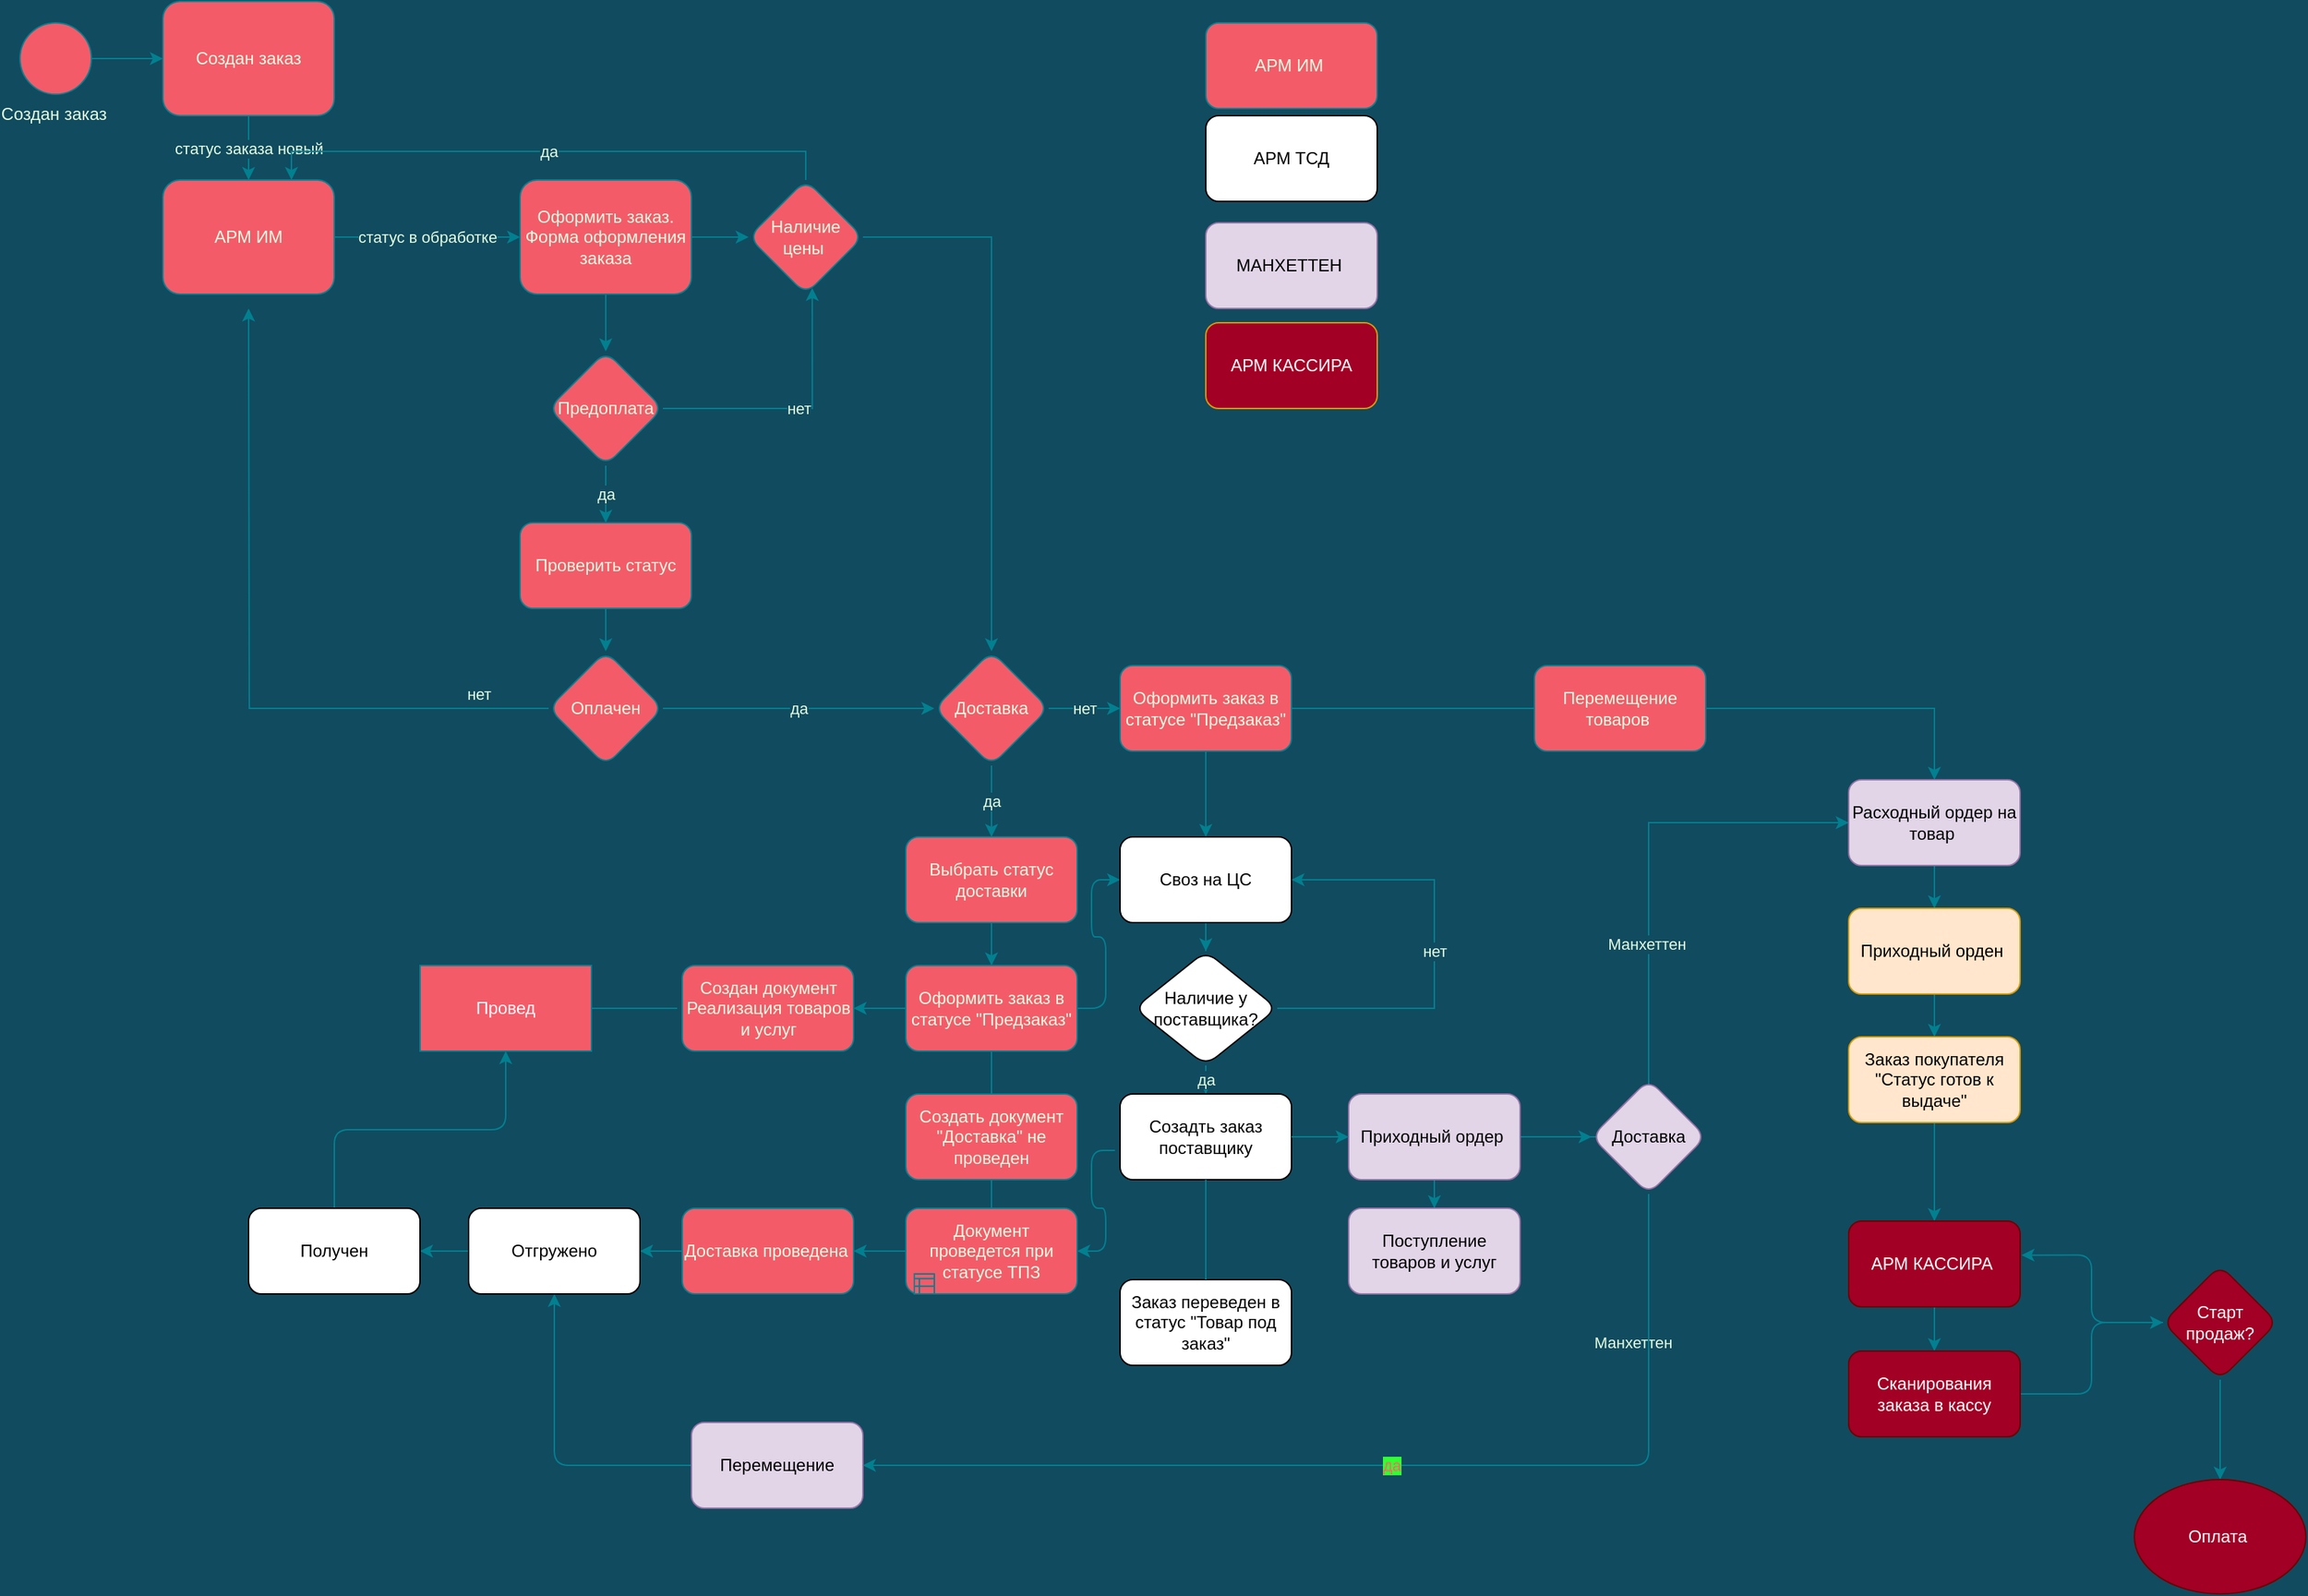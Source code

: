 <mxfile version="13.6.0" type="github" pages="2">
  <diagram id="prRB7DGZJbYfnPAG627y" name="Страница 1">
    <mxGraphModel dx="1479" dy="812" grid="1" gridSize="10" guides="1" tooltips="1" connect="1" arrows="1" fold="1" page="1" pageScale="1" pageWidth="827" pageHeight="1169" background="#114B5F" math="0" shadow="0">
      <root>
        <mxCell id="0" />
        <mxCell id="1" parent="0" />
        <mxCell id="oIdCOfoIVstaF65jGT1j-2" style="edgeStyle=orthogonalEdgeStyle;rounded=0;orthogonalLoop=1;jettySize=auto;html=1;labelBorderColor=none;strokeColor=#028090;fontColor=#E4FDE1;labelBackgroundColor=#114B5F;" parent="1" source="oIdCOfoIVstaF65jGT1j-1" target="oIdCOfoIVstaF65jGT1j-3" edge="1">
          <mxGeometry relative="1" as="geometry">
            <mxPoint x="120" y="55" as="targetPoint" />
          </mxGeometry>
        </mxCell>
        <mxCell id="oIdCOfoIVstaF65jGT1j-1" value="Создан заказ&amp;nbsp;" style="shape=mxgraph.bpmn.shape;html=1;verticalLabelPosition=bottom;verticalAlign=top;align=center;perimeter=ellipsePerimeter;outlineConnect=0;outline=standard;symbol=general;labelBorderColor=none;fillColor=#F45B69;strokeColor=#028090;fontColor=#E4FDE1;" parent="1" vertex="1">
          <mxGeometry x="40" y="30" width="50" height="50" as="geometry" />
        </mxCell>
        <mxCell id="oIdCOfoIVstaF65jGT1j-4" value="статус заказа новый" style="edgeStyle=orthogonalEdgeStyle;rounded=0;orthogonalLoop=1;jettySize=auto;html=1;labelBorderColor=none;strokeColor=#028090;fontColor=#E4FDE1;labelBackgroundColor=#114B5F;" parent="1" source="oIdCOfoIVstaF65jGT1j-3" target="oIdCOfoIVstaF65jGT1j-5" edge="1">
          <mxGeometry relative="1" as="geometry">
            <mxPoint x="200" y="140" as="targetPoint" />
          </mxGeometry>
        </mxCell>
        <mxCell id="oIdCOfoIVstaF65jGT1j-3" value="Создан заказ" style="shape=ext;rounded=1;html=1;whiteSpace=wrap;fillColor=#F45B69;strokeColor=#028090;fontColor=#E4FDE1;" parent="1" vertex="1">
          <mxGeometry x="140" y="15" width="120" height="80" as="geometry" />
        </mxCell>
        <mxCell id="oIdCOfoIVstaF65jGT1j-8" value="статус в обработке" style="edgeStyle=orthogonalEdgeStyle;rounded=0;orthogonalLoop=1;jettySize=auto;html=1;labelBorderColor=none;strokeColor=#028090;fontColor=#E4FDE1;labelBackgroundColor=#114B5F;entryX=0;entryY=0.5;entryDx=0;entryDy=0;" parent="1" source="oIdCOfoIVstaF65jGT1j-5" target="oIdCOfoIVstaF65jGT1j-9" edge="1">
          <mxGeometry relative="1" as="geometry">
            <mxPoint x="300" y="180" as="targetPoint" />
          </mxGeometry>
        </mxCell>
        <mxCell id="oIdCOfoIVstaF65jGT1j-5" value="АРМ ИМ" style="shape=ext;rounded=1;html=1;whiteSpace=wrap;labelBorderColor=none;fillColor=#F45B69;strokeColor=#028090;fontColor=#E4FDE1;" parent="1" vertex="1">
          <mxGeometry x="140" y="140" width="120" height="80" as="geometry" />
        </mxCell>
        <mxCell id="oIdCOfoIVstaF65jGT1j-13" value="" style="edgeStyle=orthogonalEdgeStyle;rounded=0;orthogonalLoop=1;jettySize=auto;html=1;labelBorderColor=none;strokeColor=#028090;fontColor=#E4FDE1;labelBackgroundColor=#114B5F;" parent="1" source="oIdCOfoIVstaF65jGT1j-9" target="oIdCOfoIVstaF65jGT1j-12" edge="1">
          <mxGeometry relative="1" as="geometry" />
        </mxCell>
        <mxCell id="oIdCOfoIVstaF65jGT1j-15" value="" style="edgeStyle=orthogonalEdgeStyle;rounded=0;orthogonalLoop=1;jettySize=auto;html=1;labelBorderColor=none;strokeColor=#028090;fontColor=#E4FDE1;labelBackgroundColor=#114B5F;" parent="1" source="oIdCOfoIVstaF65jGT1j-9" target="oIdCOfoIVstaF65jGT1j-14" edge="1">
          <mxGeometry relative="1" as="geometry" />
        </mxCell>
        <mxCell id="oIdCOfoIVstaF65jGT1j-9" value="Оформить заказ. Форма оформления заказа" style="shape=ext;rounded=1;html=1;whiteSpace=wrap;labelBorderColor=none;fillColor=#F45B69;strokeColor=#028090;fontColor=#E4FDE1;" parent="1" vertex="1">
          <mxGeometry x="390" y="140" width="120" height="80" as="geometry" />
        </mxCell>
        <mxCell id="oIdCOfoIVstaF65jGT1j-27" value="" style="edgeStyle=orthogonalEdgeStyle;rounded=0;orthogonalLoop=1;jettySize=auto;html=1;labelBorderColor=none;strokeColor=#028090;fontColor=#E4FDE1;labelBackgroundColor=#114B5F;" parent="1" source="oIdCOfoIVstaF65jGT1j-12" target="oIdCOfoIVstaF65jGT1j-26" edge="1">
          <mxGeometry relative="1" as="geometry" />
        </mxCell>
        <mxCell id="oIdCOfoIVstaF65jGT1j-90" value="да" style="edgeStyle=orthogonalEdgeStyle;rounded=0;orthogonalLoop=1;jettySize=auto;html=1;entryX=0.75;entryY=0;entryDx=0;entryDy=0;exitX=0.5;exitY=0;exitDx=0;exitDy=0;labelBorderColor=none;strokeColor=#028090;fontColor=#E4FDE1;labelBackgroundColor=#114B5F;" parent="1" source="oIdCOfoIVstaF65jGT1j-12" target="oIdCOfoIVstaF65jGT1j-5" edge="1">
          <mxGeometry relative="1" as="geometry">
            <mxPoint x="500" y="90" as="targetPoint" />
          </mxGeometry>
        </mxCell>
        <mxCell id="oIdCOfoIVstaF65jGT1j-12" value="Наличие цены&amp;nbsp;" style="rhombus;whiteSpace=wrap;html=1;rounded=1;labelBorderColor=none;fillColor=#F45B69;strokeColor=#028090;fontColor=#E4FDE1;" parent="1" vertex="1">
          <mxGeometry x="550" y="140" width="80" height="80" as="geometry" />
        </mxCell>
        <mxCell id="oIdCOfoIVstaF65jGT1j-17" value="да" style="edgeStyle=orthogonalEdgeStyle;rounded=0;orthogonalLoop=1;jettySize=auto;html=1;labelBorderColor=none;strokeColor=#028090;fontColor=#E4FDE1;labelBackgroundColor=#114B5F;" parent="1" source="oIdCOfoIVstaF65jGT1j-14" target="oIdCOfoIVstaF65jGT1j-16" edge="1">
          <mxGeometry relative="1" as="geometry" />
        </mxCell>
        <mxCell id="oIdCOfoIVstaF65jGT1j-22" value="нет" style="edgeStyle=orthogonalEdgeStyle;rounded=0;orthogonalLoop=1;jettySize=auto;html=1;exitX=1;exitY=0.5;exitDx=0;exitDy=0;entryX=0.557;entryY=0.946;entryDx=0;entryDy=0;entryPerimeter=0;labelBorderColor=none;strokeColor=#028090;fontColor=#E4FDE1;labelBackgroundColor=#114B5F;" parent="1" source="oIdCOfoIVstaF65jGT1j-14" target="oIdCOfoIVstaF65jGT1j-12" edge="1">
          <mxGeometry relative="1" as="geometry" />
        </mxCell>
        <mxCell id="oIdCOfoIVstaF65jGT1j-14" value="Предоплата" style="rhombus;whiteSpace=wrap;html=1;rounded=1;labelBorderColor=none;fillColor=#F45B69;strokeColor=#028090;fontColor=#E4FDE1;" parent="1" vertex="1">
          <mxGeometry x="410" y="260" width="80" height="80" as="geometry" />
        </mxCell>
        <mxCell id="oIdCOfoIVstaF65jGT1j-19" value="" style="edgeStyle=orthogonalEdgeStyle;rounded=0;orthogonalLoop=1;jettySize=auto;html=1;labelBorderColor=none;strokeColor=#028090;fontColor=#E4FDE1;labelBackgroundColor=#114B5F;" parent="1" source="oIdCOfoIVstaF65jGT1j-16" target="oIdCOfoIVstaF65jGT1j-18" edge="1">
          <mxGeometry relative="1" as="geometry" />
        </mxCell>
        <mxCell id="oIdCOfoIVstaF65jGT1j-16" value="Проверить статус" style="whiteSpace=wrap;html=1;rounded=1;labelBorderColor=none;fillColor=#F45B69;strokeColor=#028090;fontColor=#E4FDE1;" parent="1" vertex="1">
          <mxGeometry x="390" y="380" width="120" height="60" as="geometry" />
        </mxCell>
        <mxCell id="oIdCOfoIVstaF65jGT1j-20" style="edgeStyle=orthogonalEdgeStyle;rounded=0;orthogonalLoop=1;jettySize=auto;html=1;labelBorderColor=none;strokeColor=#028090;fontColor=#E4FDE1;labelBackgroundColor=#114B5F;" parent="1" source="oIdCOfoIVstaF65jGT1j-18" edge="1">
          <mxGeometry relative="1" as="geometry">
            <mxPoint x="200" y="230" as="targetPoint" />
          </mxGeometry>
        </mxCell>
        <mxCell id="oIdCOfoIVstaF65jGT1j-21" value="нет" style="edgeLabel;html=1;align=center;verticalAlign=middle;resizable=0;points=[];labelBorderColor=none;fontColor=#E4FDE1;labelBackgroundColor=#114B5F;" parent="oIdCOfoIVstaF65jGT1j-20" vertex="1" connectable="0">
          <mxGeometry x="-0.43" y="-46" relative="1" as="geometry">
            <mxPoint x="89.94" y="35.94" as="offset" />
          </mxGeometry>
        </mxCell>
        <mxCell id="oIdCOfoIVstaF65jGT1j-62" value="да" style="edgeStyle=orthogonalEdgeStyle;rounded=0;orthogonalLoop=1;jettySize=auto;html=1;entryX=0;entryY=0.5;entryDx=0;entryDy=0;labelBorderColor=none;strokeColor=#028090;fontColor=#E4FDE1;labelBackgroundColor=#114B5F;" parent="1" source="oIdCOfoIVstaF65jGT1j-18" target="oIdCOfoIVstaF65jGT1j-26" edge="1">
          <mxGeometry relative="1" as="geometry">
            <mxPoint x="590" y="350" as="targetPoint" />
          </mxGeometry>
        </mxCell>
        <mxCell id="oIdCOfoIVstaF65jGT1j-18" value="Оплачен" style="rhombus;whiteSpace=wrap;html=1;rounded=1;labelBorderColor=none;fillColor=#F45B69;strokeColor=#028090;fontColor=#E4FDE1;" parent="1" vertex="1">
          <mxGeometry x="410" y="470" width="80" height="80" as="geometry" />
        </mxCell>
        <mxCell id="oIdCOfoIVstaF65jGT1j-29" value="да" style="edgeStyle=orthogonalEdgeStyle;rounded=0;orthogonalLoop=1;jettySize=auto;html=1;labelBorderColor=none;strokeColor=#028090;fontColor=#E4FDE1;labelBackgroundColor=#114B5F;" parent="1" source="oIdCOfoIVstaF65jGT1j-26" target="oIdCOfoIVstaF65jGT1j-28" edge="1">
          <mxGeometry relative="1" as="geometry" />
        </mxCell>
        <mxCell id="oIdCOfoIVstaF65jGT1j-42" value="нет" style="edgeStyle=orthogonalEdgeStyle;rounded=0;orthogonalLoop=1;jettySize=auto;html=1;strokeColor=#028090;fontColor=#E4FDE1;labelBackgroundColor=#114B5F;" parent="1" source="oIdCOfoIVstaF65jGT1j-26" target="oIdCOfoIVstaF65jGT1j-41" edge="1">
          <mxGeometry relative="1" as="geometry" />
        </mxCell>
        <mxCell id="oIdCOfoIVstaF65jGT1j-26" value="Доставка" style="rhombus;whiteSpace=wrap;html=1;rounded=1;labelBorderColor=none;fillColor=#F45B69;strokeColor=#028090;fontColor=#E4FDE1;" parent="1" vertex="1">
          <mxGeometry x="680" y="470" width="80" height="80" as="geometry" />
        </mxCell>
        <mxCell id="oIdCOfoIVstaF65jGT1j-32" value="" style="edgeStyle=orthogonalEdgeStyle;rounded=0;orthogonalLoop=1;jettySize=auto;html=1;labelBorderColor=none;strokeColor=#028090;fontColor=#E4FDE1;labelBackgroundColor=#114B5F;" parent="1" source="oIdCOfoIVstaF65jGT1j-28" target="oIdCOfoIVstaF65jGT1j-31" edge="1">
          <mxGeometry relative="1" as="geometry" />
        </mxCell>
        <mxCell id="oIdCOfoIVstaF65jGT1j-28" value="Выбрать статус доставки" style="whiteSpace=wrap;html=1;rounded=1;labelBorderColor=none;fillColor=#F45B69;strokeColor=#028090;fontColor=#E4FDE1;" parent="1" vertex="1">
          <mxGeometry x="660" y="600" width="120" height="60" as="geometry" />
        </mxCell>
        <mxCell id="oIdCOfoIVstaF65jGT1j-102" value="" style="edgeStyle=orthogonalEdgeStyle;rounded=0;orthogonalLoop=1;jettySize=auto;html=1;labelBorderColor=none;strokeColor=#028090;fontColor=#E4FDE1;labelBackgroundColor=#114B5F;" parent="1" source="oIdCOfoIVstaF65jGT1j-31" target="oIdCOfoIVstaF65jGT1j-101" edge="1">
          <mxGeometry relative="1" as="geometry" />
        </mxCell>
        <mxCell id="oIdCOfoIVstaF65jGT1j-138" style="edgeStyle=orthogonalEdgeStyle;curved=0;rounded=1;sketch=0;orthogonalLoop=1;jettySize=auto;html=1;entryX=0;entryY=0.5;entryDx=0;entryDy=0;strokeColor=#028090;fillColor=#F45B69;fontColor=#E4FDE1;" parent="1" source="oIdCOfoIVstaF65jGT1j-31" target="oIdCOfoIVstaF65jGT1j-47" edge="1">
          <mxGeometry relative="1" as="geometry" />
        </mxCell>
        <mxCell id="oIdCOfoIVstaF65jGT1j-31" value="Оформить заказ в статусе &quot;Предзаказ&quot;" style="whiteSpace=wrap;html=1;rounded=1;labelBorderColor=none;fillColor=#F45B69;strokeColor=#028090;fontColor=#E4FDE1;" parent="1" vertex="1">
          <mxGeometry x="660" y="690" width="120" height="60" as="geometry" />
        </mxCell>
        <mxCell id="oIdCOfoIVstaF65jGT1j-33" value="Создать документ &quot;Доставка&quot; не проведен" style="whiteSpace=wrap;html=1;rounded=1;labelBorderColor=none;fillColor=#F45B69;strokeColor=#028090;fontColor=#E4FDE1;" parent="1" vertex="1">
          <mxGeometry x="660" y="780" width="120" height="60" as="geometry" />
        </mxCell>
        <mxCell id="oIdCOfoIVstaF65jGT1j-153" value="" style="edgeStyle=orthogonalEdgeStyle;curved=0;rounded=1;sketch=0;orthogonalLoop=1;jettySize=auto;html=1;labelBackgroundColor=#33FF33;strokeColor=#028090;fillColor=#F45B69;fontColor=#FF6666;" parent="1" source="oIdCOfoIVstaF65jGT1j-38" target="oIdCOfoIVstaF65jGT1j-152" edge="1">
          <mxGeometry relative="1" as="geometry" />
        </mxCell>
        <mxCell id="oIdCOfoIVstaF65jGT1j-38" value="Документ проведется при статусе ТПЗ" style="whiteSpace=wrap;html=1;rounded=1;labelBorderColor=none;fillColor=#F45B69;strokeColor=#028090;fontColor=#E4FDE1;" parent="1" vertex="1">
          <mxGeometry x="660" y="860" width="120" height="60" as="geometry" />
        </mxCell>
        <mxCell id="oIdCOfoIVstaF65jGT1j-40" value="" style="shape=mxgraph.bpmn.business_rule_task;html=1;outlineConnect=0;strokeColor=#028090;strokeWidth=1;fillColor=#F45B69;labelBorderColor=none;fontColor=#E4FDE1;" parent="1" vertex="1">
          <mxGeometry x="666" y="906" width="14" height="14" as="geometry" />
        </mxCell>
        <mxCell id="oIdCOfoIVstaF65jGT1j-48" value="" style="edgeStyle=orthogonalEdgeStyle;rounded=0;orthogonalLoop=1;jettySize=auto;html=1;strokeColor=#028090;fontColor=#E4FDE1;labelBackgroundColor=#114B5F;" parent="1" source="oIdCOfoIVstaF65jGT1j-41" target="oIdCOfoIVstaF65jGT1j-47" edge="1">
          <mxGeometry relative="1" as="geometry" />
        </mxCell>
        <mxCell id="oIdCOfoIVstaF65jGT1j-41" value="Оформить заказ в статусе &quot;Предзаказ&quot;" style="whiteSpace=wrap;html=1;rounded=1;fillColor=#F45B69;strokeColor=#028090;fontColor=#E4FDE1;" parent="1" vertex="1">
          <mxGeometry x="810" y="480" width="120" height="60" as="geometry" />
        </mxCell>
        <mxCell id="oIdCOfoIVstaF65jGT1j-105" value="" style="edgeStyle=orthogonalEdgeStyle;rounded=0;orthogonalLoop=1;jettySize=auto;html=1;strokeColor=#028090;fontColor=#E4FDE1;labelBackgroundColor=#114B5F;" parent="1" source="oIdCOfoIVstaF65jGT1j-44" target="oIdCOfoIVstaF65jGT1j-104" edge="1">
          <mxGeometry relative="1" as="geometry" />
        </mxCell>
        <mxCell id="oIdCOfoIVstaF65jGT1j-44" value="Перемещение товаров&amp;nbsp;" style="whiteSpace=wrap;html=1;rounded=1;fillColor=#F45B69;strokeColor=#028090;fontColor=#E4FDE1;" parent="1" vertex="1">
          <mxGeometry x="1100" y="480" width="120" height="60" as="geometry" />
        </mxCell>
        <mxCell id="oIdCOfoIVstaF65jGT1j-50" value="" style="edgeStyle=orthogonalEdgeStyle;rounded=0;orthogonalLoop=1;jettySize=auto;html=1;strokeColor=#028090;fontColor=#E4FDE1;labelBackgroundColor=#114B5F;" parent="1" source="oIdCOfoIVstaF65jGT1j-47" target="oIdCOfoIVstaF65jGT1j-49" edge="1">
          <mxGeometry relative="1" as="geometry" />
        </mxCell>
        <mxCell id="oIdCOfoIVstaF65jGT1j-47" value="Своз на ЦС" style="whiteSpace=wrap;html=1;rounded=1;" parent="1" vertex="1">
          <mxGeometry x="810" y="600" width="120" height="60" as="geometry" />
        </mxCell>
        <mxCell id="oIdCOfoIVstaF65jGT1j-51" value="нет" style="edgeStyle=orthogonalEdgeStyle;rounded=0;orthogonalLoop=1;jettySize=auto;html=1;entryX=1;entryY=0.5;entryDx=0;entryDy=0;exitX=1;exitY=0.5;exitDx=0;exitDy=0;strokeColor=#028090;fontColor=#E4FDE1;labelBackgroundColor=#114B5F;" parent="1" source="oIdCOfoIVstaF65jGT1j-49" target="oIdCOfoIVstaF65jGT1j-47" edge="1">
          <mxGeometry relative="1" as="geometry">
            <mxPoint x="1060" y="630" as="targetPoint" />
            <Array as="points">
              <mxPoint x="1030" y="720" />
              <mxPoint x="1030" y="630" />
            </Array>
          </mxGeometry>
        </mxCell>
        <mxCell id="oIdCOfoIVstaF65jGT1j-54" value="да" style="edgeStyle=orthogonalEdgeStyle;rounded=0;orthogonalLoop=1;jettySize=auto;html=1;strokeColor=#028090;fontColor=#E4FDE1;labelBackgroundColor=#114B5F;" parent="1" source="oIdCOfoIVstaF65jGT1j-49" target="oIdCOfoIVstaF65jGT1j-53" edge="1">
          <mxGeometry relative="1" as="geometry" />
        </mxCell>
        <mxCell id="oIdCOfoIVstaF65jGT1j-49" value="Наличие у поставщика?" style="rhombus;whiteSpace=wrap;html=1;rounded=1;" parent="1" vertex="1">
          <mxGeometry x="820" y="680" width="100" height="80" as="geometry" />
        </mxCell>
        <mxCell id="oIdCOfoIVstaF65jGT1j-53" value="Созадть заказ поставщику" style="whiteSpace=wrap;html=1;rounded=1;" parent="1" vertex="1">
          <mxGeometry x="810" y="780" width="120" height="60" as="geometry" />
        </mxCell>
        <mxCell id="oIdCOfoIVstaF65jGT1j-148" style="edgeStyle=orthogonalEdgeStyle;curved=0;rounded=1;sketch=0;orthogonalLoop=1;jettySize=auto;html=1;entryX=1;entryY=0.5;entryDx=0;entryDy=0;labelBackgroundColor=#33FF33;strokeColor=#028090;fillColor=#F45B69;fontColor=#FF6666;exitX=-0.03;exitY=0.659;exitDx=0;exitDy=0;exitPerimeter=0;" parent="1" source="oIdCOfoIVstaF65jGT1j-53" target="oIdCOfoIVstaF65jGT1j-38" edge="1">
          <mxGeometry relative="1" as="geometry" />
        </mxCell>
        <mxCell id="oIdCOfoIVstaF65jGT1j-55" value="Заказ переведен в статус &quot;Товар под заказ&quot;" style="whiteSpace=wrap;html=1;rounded=1;" parent="1" vertex="1">
          <mxGeometry x="810" y="910" width="120" height="60" as="geometry" />
        </mxCell>
        <mxCell id="oIdCOfoIVstaF65jGT1j-98" style="edgeStyle=orthogonalEdgeStyle;rounded=0;orthogonalLoop=1;jettySize=auto;html=1;entryX=0.5;entryY=0;entryDx=0;entryDy=0;strokeColor=#028090;fontColor=#E4FDE1;labelBackgroundColor=#114B5F;" parent="1" source="oIdCOfoIVstaF65jGT1j-57" target="oIdCOfoIVstaF65jGT1j-60" edge="1">
          <mxGeometry relative="1" as="geometry" />
        </mxCell>
        <mxCell id="oIdCOfoIVstaF65jGT1j-99" value="Манхеттен&amp;nbsp;" style="edgeStyle=orthogonalEdgeStyle;rounded=0;orthogonalLoop=1;jettySize=auto;html=1;entryX=0;entryY=0.5;entryDx=0;entryDy=0;strokeColor=#028090;fontColor=#E4FDE1;labelBackgroundColor=#114B5F;" parent="1" source="oIdCOfoIVstaF65jGT1j-57" target="oIdCOfoIVstaF65jGT1j-104" edge="1">
          <mxGeometry relative="1" as="geometry">
            <Array as="points">
              <mxPoint x="1180" y="810" />
              <mxPoint x="1180" y="590" />
            </Array>
          </mxGeometry>
        </mxCell>
        <mxCell id="oIdCOfoIVstaF65jGT1j-140" value="" style="edgeStyle=orthogonalEdgeStyle;curved=0;rounded=1;sketch=0;orthogonalLoop=1;jettySize=auto;html=1;strokeColor=#028090;fillColor=#F45B69;fontColor=#E4FDE1;" parent="1" source="oIdCOfoIVstaF65jGT1j-57" target="oIdCOfoIVstaF65jGT1j-139" edge="1">
          <mxGeometry relative="1" as="geometry" />
        </mxCell>
        <mxCell id="oIdCOfoIVstaF65jGT1j-57" value="Приходный ордер&amp;nbsp;" style="whiteSpace=wrap;html=1;rounded=1;fillColor=#e1d5e7;strokeColor=#9673a6;" parent="1" vertex="1">
          <mxGeometry x="970" y="780" width="120" height="60" as="geometry" />
        </mxCell>
        <mxCell id="oIdCOfoIVstaF65jGT1j-60" value="Поступление товаров и услуг" style="whiteSpace=wrap;html=1;rounded=1;fillColor=#e1d5e7;strokeColor=#9673a6;" parent="1" vertex="1">
          <mxGeometry x="970" y="860" width="120" height="60" as="geometry" />
        </mxCell>
        <mxCell id="oIdCOfoIVstaF65jGT1j-92" value="" style="endArrow=none;html=1;exitX=1;exitY=0.5;exitDx=0;exitDy=0;entryX=0;entryY=0.5;entryDx=0;entryDy=0;strokeColor=#028090;fontColor=#E4FDE1;labelBackgroundColor=#114B5F;" parent="1" source="oIdCOfoIVstaF65jGT1j-41" target="oIdCOfoIVstaF65jGT1j-44" edge="1">
          <mxGeometry width="50" height="50" relative="1" as="geometry">
            <mxPoint x="840" y="690" as="sourcePoint" />
            <mxPoint x="890" y="640" as="targetPoint" />
          </mxGeometry>
        </mxCell>
        <mxCell id="oIdCOfoIVstaF65jGT1j-93" value="" style="endArrow=none;html=1;entryX=0.5;entryY=1;entryDx=0;entryDy=0;exitX=0.5;exitY=0;exitDx=0;exitDy=0;labelBorderColor=none;strokeColor=#028090;fontColor=#E4FDE1;labelBackgroundColor=#114B5F;" parent="1" source="oIdCOfoIVstaF65jGT1j-33" target="oIdCOfoIVstaF65jGT1j-31" edge="1">
          <mxGeometry width="50" height="50" relative="1" as="geometry">
            <mxPoint x="720" y="770" as="sourcePoint" />
            <mxPoint x="890" y="730" as="targetPoint" />
          </mxGeometry>
        </mxCell>
        <mxCell id="oIdCOfoIVstaF65jGT1j-95" value="" style="endArrow=none;html=1;entryX=0.5;entryY=1;entryDx=0;entryDy=0;exitX=0.5;exitY=0;exitDx=0;exitDy=0;strokeColor=#028090;fontColor=#E4FDE1;labelBackgroundColor=#114B5F;" parent="1" source="oIdCOfoIVstaF65jGT1j-55" target="oIdCOfoIVstaF65jGT1j-53" edge="1">
          <mxGeometry width="50" height="50" relative="1" as="geometry">
            <mxPoint x="840" y="970" as="sourcePoint" />
            <mxPoint x="890" y="920" as="targetPoint" />
          </mxGeometry>
        </mxCell>
        <mxCell id="oIdCOfoIVstaF65jGT1j-97" value="" style="endArrow=classic;html=1;exitX=1;exitY=0.5;exitDx=0;exitDy=0;strokeColor=#028090;fontColor=#E4FDE1;labelBackgroundColor=#114B5F;" parent="1" source="oIdCOfoIVstaF65jGT1j-53" target="oIdCOfoIVstaF65jGT1j-57" edge="1">
          <mxGeometry width="50" height="50" relative="1" as="geometry">
            <mxPoint x="840" y="970" as="sourcePoint" />
            <mxPoint x="890" y="920" as="targetPoint" />
          </mxGeometry>
        </mxCell>
        <mxCell id="oIdCOfoIVstaF65jGT1j-101" value="Создан документ Реализация товаров и услуг" style="whiteSpace=wrap;html=1;rounded=1;labelBorderColor=none;fillColor=#F45B69;strokeColor=#028090;fontColor=#E4FDE1;" parent="1" vertex="1">
          <mxGeometry x="503.5" y="690" width="120" height="60" as="geometry" />
        </mxCell>
        <mxCell id="oIdCOfoIVstaF65jGT1j-108" value="" style="edgeStyle=orthogonalEdgeStyle;rounded=0;orthogonalLoop=1;jettySize=auto;html=1;strokeColor=#028090;fontColor=#E4FDE1;labelBackgroundColor=#114B5F;" parent="1" source="oIdCOfoIVstaF65jGT1j-104" target="oIdCOfoIVstaF65jGT1j-107" edge="1">
          <mxGeometry relative="1" as="geometry" />
        </mxCell>
        <mxCell id="oIdCOfoIVstaF65jGT1j-104" value="Расходный ордер на товар&amp;nbsp;" style="whiteSpace=wrap;html=1;rounded=1;fillColor=#e1d5e7;strokeColor=#9673a6;" parent="1" vertex="1">
          <mxGeometry x="1320" y="560" width="120" height="60" as="geometry" />
        </mxCell>
        <mxCell id="oIdCOfoIVstaF65jGT1j-111" value="" style="edgeStyle=orthogonalEdgeStyle;rounded=0;orthogonalLoop=1;jettySize=auto;html=1;strokeColor=#028090;fontColor=#E4FDE1;labelBackgroundColor=#114B5F;" parent="1" source="oIdCOfoIVstaF65jGT1j-107" target="oIdCOfoIVstaF65jGT1j-110" edge="1">
          <mxGeometry relative="1" as="geometry" />
        </mxCell>
        <mxCell id="oIdCOfoIVstaF65jGT1j-107" value="Приходный орден&amp;nbsp;" style="whiteSpace=wrap;html=1;rounded=1;fillColor=#ffe6cc;strokeColor=#d79b00;" parent="1" vertex="1">
          <mxGeometry x="1320" y="650" width="120" height="60" as="geometry" />
        </mxCell>
        <mxCell id="oIdCOfoIVstaF65jGT1j-116" value="" style="edgeStyle=orthogonalEdgeStyle;curved=0;rounded=1;sketch=0;orthogonalLoop=1;jettySize=auto;html=1;strokeColor=#028090;fillColor=#F45B69;fontColor=#E4FDE1;" parent="1" source="oIdCOfoIVstaF65jGT1j-110" target="oIdCOfoIVstaF65jGT1j-115" edge="1">
          <mxGeometry relative="1" as="geometry" />
        </mxCell>
        <mxCell id="oIdCOfoIVstaF65jGT1j-110" value="Заказ покупателя &quot;Статус готов к выдаче&quot;" style="whiteSpace=wrap;html=1;rounded=1;fillColor=#ffe6cc;strokeColor=#d79b00;" parent="1" vertex="1">
          <mxGeometry x="1320" y="740" width="120" height="60" as="geometry" />
        </mxCell>
        <mxCell id="oIdCOfoIVstaF65jGT1j-118" value="" style="edgeStyle=orthogonalEdgeStyle;curved=0;rounded=1;sketch=0;orthogonalLoop=1;jettySize=auto;html=1;strokeColor=#028090;fillColor=#F45B69;fontColor=#E4FDE1;" parent="1" source="oIdCOfoIVstaF65jGT1j-115" target="oIdCOfoIVstaF65jGT1j-117" edge="1">
          <mxGeometry relative="1" as="geometry" />
        </mxCell>
        <mxCell id="oIdCOfoIVstaF65jGT1j-115" value="АРМ КАССИРА&amp;nbsp;" style="whiteSpace=wrap;html=1;rounded=1;strokeColor=#6F0000;fillColor=#a20025;fontColor=#ffffff;" parent="1" vertex="1">
          <mxGeometry x="1320" y="869" width="120" height="60" as="geometry" />
        </mxCell>
        <mxCell id="oIdCOfoIVstaF65jGT1j-120" value="" style="edgeStyle=orthogonalEdgeStyle;curved=0;rounded=1;sketch=0;orthogonalLoop=1;jettySize=auto;html=1;strokeColor=#028090;fillColor=#F45B69;fontColor=#E4FDE1;" parent="1" source="oIdCOfoIVstaF65jGT1j-117" target="oIdCOfoIVstaF65jGT1j-119" edge="1">
          <mxGeometry relative="1" as="geometry" />
        </mxCell>
        <mxCell id="oIdCOfoIVstaF65jGT1j-117" value="Сканирования заказа в кассу" style="whiteSpace=wrap;html=1;rounded=1;fontColor=#ffffff;strokeColor=#6F0000;fillColor=#a20025;" parent="1" vertex="1">
          <mxGeometry x="1320" y="960" width="120" height="60" as="geometry" />
        </mxCell>
        <mxCell id="oIdCOfoIVstaF65jGT1j-125" style="edgeStyle=orthogonalEdgeStyle;curved=0;rounded=1;sketch=0;orthogonalLoop=1;jettySize=auto;html=1;entryX=1.008;entryY=0.397;entryDx=0;entryDy=0;entryPerimeter=0;strokeColor=#028090;fillColor=#F45B69;fontColor=#E4FDE1;" parent="1" source="oIdCOfoIVstaF65jGT1j-119" target="oIdCOfoIVstaF65jGT1j-115" edge="1">
          <mxGeometry relative="1" as="geometry" />
        </mxCell>
        <mxCell id="oIdCOfoIVstaF65jGT1j-127" value="" style="edgeStyle=orthogonalEdgeStyle;curved=0;rounded=1;sketch=0;orthogonalLoop=1;jettySize=auto;html=1;strokeColor=#028090;fillColor=#F45B69;fontColor=#E4FDE1;" parent="1" source="oIdCOfoIVstaF65jGT1j-119" target="oIdCOfoIVstaF65jGT1j-126" edge="1">
          <mxGeometry relative="1" as="geometry" />
        </mxCell>
        <mxCell id="oIdCOfoIVstaF65jGT1j-119" value="Старт продаж?" style="rhombus;whiteSpace=wrap;html=1;rounded=1;fontColor=#ffffff;strokeColor=#6F0000;fillColor=#a20025;" parent="1" vertex="1">
          <mxGeometry x="1540" y="900" width="80" height="80" as="geometry" />
        </mxCell>
        <mxCell id="oIdCOfoIVstaF65jGT1j-126" value="Оплата&amp;nbsp;" style="ellipse;whiteSpace=wrap;html=1;rounded=1;fontColor=#ffffff;strokeColor=#6F0000;fillColor=#a20025;" parent="1" vertex="1">
          <mxGeometry x="1520" y="1050" width="120" height="80" as="geometry" />
        </mxCell>
        <mxCell id="oIdCOfoIVstaF65jGT1j-129" value="АРМ ИМ&amp;nbsp;" style="shape=ext;rounded=1;html=1;whiteSpace=wrap;fillColor=#F45B69;strokeColor=#028090;fontColor=#E4FDE1;" parent="1" vertex="1">
          <mxGeometry x="870" y="30" width="120" height="60" as="geometry" />
        </mxCell>
        <mxCell id="oIdCOfoIVstaF65jGT1j-130" value="АРМ ТСД" style="whiteSpace=wrap;html=1;rounded=1;" parent="1" vertex="1">
          <mxGeometry x="870" y="95" width="120" height="60" as="geometry" />
        </mxCell>
        <mxCell id="oIdCOfoIVstaF65jGT1j-131" value="МАНХЕТТЕН&amp;nbsp;" style="whiteSpace=wrap;html=1;rounded=1;fillColor=#e1d5e7;strokeColor=#9673a6;" parent="1" vertex="1">
          <mxGeometry x="870" y="170" width="120" height="60" as="geometry" />
        </mxCell>
        <mxCell id="oIdCOfoIVstaF65jGT1j-132" value="&lt;font color=&quot;#ffffff&quot; style=&quot;background-color: rgb(162 , 0 , 37)&quot;&gt;АРМ КАССИРА&lt;/font&gt;" style="whiteSpace=wrap;html=1;rounded=1;strokeColor=#d79b00;fillColor=#A20025;" parent="1" vertex="1">
          <mxGeometry x="870" y="240" width="120" height="60" as="geometry" />
        </mxCell>
        <mxCell id="oIdCOfoIVstaF65jGT1j-166" style="edgeStyle=orthogonalEdgeStyle;curved=0;rounded=1;sketch=0;orthogonalLoop=1;jettySize=auto;html=1;entryX=0.5;entryY=1;entryDx=0;entryDy=0;labelBackgroundColor=#33FF33;strokeColor=#028090;fillColor=#F45B69;fontColor=#FF6666;" parent="1" source="oIdCOfoIVstaF65jGT1j-136" target="oIdCOfoIVstaF65jGT1j-158" edge="1">
          <mxGeometry relative="1" as="geometry" />
        </mxCell>
        <mxCell id="oIdCOfoIVstaF65jGT1j-136" value="Перемещение" style="whiteSpace=wrap;html=1;rounded=1;strokeColor=#9673a6;fillColor=#e1d5e7;" parent="1" vertex="1">
          <mxGeometry x="510" y="1010" width="120" height="60" as="geometry" />
        </mxCell>
        <mxCell id="oIdCOfoIVstaF65jGT1j-139" value="Доставка" style="rhombus;whiteSpace=wrap;html=1;rounded=1;strokeColor=#9673a6;fillColor=#e1d5e7;" parent="1" vertex="1">
          <mxGeometry x="1140" y="770" width="80" height="80" as="geometry" />
        </mxCell>
        <mxCell id="oIdCOfoIVstaF65jGT1j-145" value="&lt;span style=&quot;color: rgb(228, 253, 225); font-family: helvetica; font-size: 11px; font-style: normal; font-weight: 400; letter-spacing: normal; text-align: center; text-indent: 0px; text-transform: none; word-spacing: 0px; background-color: rgb(17, 75, 95); display: inline; float: none;&quot;&gt;Манхеттен&amp;nbsp;&lt;/span&gt;" style="text;whiteSpace=wrap;html=1;fontColor=#FF6666;" parent="1" vertex="1">
          <mxGeometry x="1140" y="940" width="80" height="30" as="geometry" />
        </mxCell>
        <mxCell id="oIdCOfoIVstaF65jGT1j-147" value="" style="endArrow=none;html=1;labelBackgroundColor=#33FF33;strokeColor=#028090;fillColor=#F45B69;fontColor=#FF6666;exitX=0.5;exitY=1;exitDx=0;exitDy=0;" parent="1" source="oIdCOfoIVstaF65jGT1j-33" target="oIdCOfoIVstaF65jGT1j-38" edge="1">
          <mxGeometry width="50" height="50" relative="1" as="geometry">
            <mxPoint x="800" y="920" as="sourcePoint" />
            <mxPoint x="850" y="870" as="targetPoint" />
          </mxGeometry>
        </mxCell>
        <mxCell id="oIdCOfoIVstaF65jGT1j-164" style="edgeStyle=orthogonalEdgeStyle;curved=0;rounded=1;sketch=0;orthogonalLoop=1;jettySize=auto;html=1;entryX=1;entryY=0.5;entryDx=0;entryDy=0;labelBackgroundColor=#33FF33;strokeColor=#028090;fillColor=#F45B69;fontColor=#FF6666;" parent="1" source="oIdCOfoIVstaF65jGT1j-152" target="oIdCOfoIVstaF65jGT1j-158" edge="1">
          <mxGeometry relative="1" as="geometry" />
        </mxCell>
        <mxCell id="oIdCOfoIVstaF65jGT1j-152" value="Доставка проведена&amp;nbsp;" style="whiteSpace=wrap;html=1;rounded=1;fontColor=#E4FDE1;strokeColor=#028090;fillColor=#F45B69;" parent="1" vertex="1">
          <mxGeometry x="503.5" y="860" width="120" height="60" as="geometry" />
        </mxCell>
        <mxCell id="oIdCOfoIVstaF65jGT1j-165" style="edgeStyle=orthogonalEdgeStyle;curved=0;rounded=1;sketch=0;orthogonalLoop=1;jettySize=auto;html=1;entryX=1;entryY=0.5;entryDx=0;entryDy=0;labelBackgroundColor=#33FF33;strokeColor=#028090;fillColor=#F45B69;fontColor=#FF6666;" parent="1" source="oIdCOfoIVstaF65jGT1j-158" target="oIdCOfoIVstaF65jGT1j-159" edge="1">
          <mxGeometry relative="1" as="geometry" />
        </mxCell>
        <mxCell id="oIdCOfoIVstaF65jGT1j-158" value="Отгружено" style="whiteSpace=wrap;html=1;rounded=1;" parent="1" vertex="1">
          <mxGeometry x="354" y="860" width="120" height="60" as="geometry" />
        </mxCell>
        <mxCell id="oIdCOfoIVstaF65jGT1j-168" style="edgeStyle=orthogonalEdgeStyle;curved=0;rounded=1;sketch=0;orthogonalLoop=1;jettySize=auto;html=1;entryX=0.5;entryY=1;entryDx=0;entryDy=0;labelBackgroundColor=#33FF33;strokeColor=#028090;fillColor=#F45B69;fontColor=#FF6666;" parent="1" source="oIdCOfoIVstaF65jGT1j-159" target="oIdCOfoIVstaF65jGT1j-160" edge="1">
          <mxGeometry relative="1" as="geometry" />
        </mxCell>
        <mxCell id="oIdCOfoIVstaF65jGT1j-159" value="Получен" style="whiteSpace=wrap;html=1;rounded=1;" parent="1" vertex="1">
          <mxGeometry x="200" y="860" width="120" height="60" as="geometry" />
        </mxCell>
        <mxCell id="oIdCOfoIVstaF65jGT1j-160" value="&lt;font color=&quot;#ffffff&quot;&gt;Провед&lt;/font&gt;" style="rounded=0;whiteSpace=wrap;html=1;sketch=0;strokeColor=#028090;fillColor=#F45B69;fontColor=#FF6666;" parent="1" vertex="1">
          <mxGeometry x="320" y="690" width="120" height="60" as="geometry" />
        </mxCell>
        <mxCell id="oIdCOfoIVstaF65jGT1j-167" value="" style="endArrow=none;html=1;labelBackgroundColor=#33FF33;strokeColor=#028090;fillColor=#F45B69;fontColor=#FF6666;" parent="1" target="oIdCOfoIVstaF65jGT1j-160" edge="1">
          <mxGeometry width="50" height="50" relative="1" as="geometry">
            <mxPoint x="500" y="720" as="sourcePoint" />
            <mxPoint x="530" y="770" as="targetPoint" />
          </mxGeometry>
        </mxCell>
        <mxCell id="oIdCOfoIVstaF65jGT1j-172" value="да" style="edgeStyle=orthogonalEdgeStyle;curved=0;rounded=1;sketch=0;orthogonalLoop=1;jettySize=auto;html=1;entryX=1;entryY=0.5;entryDx=0;entryDy=0;labelBackgroundColor=#33FF33;strokeColor=#028090;fillColor=#F45B69;fontColor=#FF6666;exitX=0.5;exitY=1;exitDx=0;exitDy=0;" parent="1" source="oIdCOfoIVstaF65jGT1j-139" target="oIdCOfoIVstaF65jGT1j-136" edge="1">
          <mxGeometry relative="1" as="geometry">
            <mxPoint x="520" y="1050.0" as="sourcePoint" />
            <mxPoint x="424.0" y="930" as="targetPoint" />
          </mxGeometry>
        </mxCell>
      </root>
    </mxGraphModel>
  </diagram>
  <diagram id="GXZ8Cc0xQzSFsjNYnXY0" name="Страница 2">
    <mxGraphModel dx="1020" dy="560" grid="1" gridSize="10" guides="1" tooltips="1" connect="1" arrows="1" fold="1" page="1" pageScale="1" pageWidth="827" pageHeight="1169" math="0" shadow="0">
      <root>
        <mxCell id="XonWkPEYN7GJSbKvbCuE-0" />
        <mxCell id="XonWkPEYN7GJSbKvbCuE-1" parent="XonWkPEYN7GJSbKvbCuE-0" />
        <mxCell id="rYPEmcL1Kzn0PkYHOPZL-5" style="edgeStyle=orthogonalEdgeStyle;rounded=0;orthogonalLoop=1;jettySize=auto;html=1;fontColor=#FFFFFF;" edge="1" parent="XonWkPEYN7GJSbKvbCuE-1" source="XonWkPEYN7GJSbKvbCuE-6" target="rYPEmcL1Kzn0PkYHOPZL-4">
          <mxGeometry relative="1" as="geometry" />
        </mxCell>
        <mxCell id="XonWkPEYN7GJSbKvbCuE-6" value="&lt;font color=&quot;#ff0000&quot;&gt;Заказпокупателя&lt;/font&gt;" style="ellipse;html=1;shape=startState;fillColor=#000000;strokeColor=#ff0000;fontColor=#FFFFFF;" vertex="1" parent="XonWkPEYN7GJSbKvbCuE-1">
          <mxGeometry x="480" y="30" width="30" height="30" as="geometry" />
        </mxCell>
        <mxCell id="I47lpDWY86foJ2mu1meQ-2" style="edgeStyle=orthogonalEdgeStyle;rounded=0;orthogonalLoop=1;jettySize=auto;html=1;entryX=0.5;entryY=0;entryDx=0;entryDy=0;fontColor=#FFFFFF;" edge="1" parent="XonWkPEYN7GJSbKvbCuE-1" source="rYPEmcL1Kzn0PkYHOPZL-4" target="I47lpDWY86foJ2mu1meQ-0">
          <mxGeometry relative="1" as="geometry" />
        </mxCell>
        <mxCell id="rYPEmcL1Kzn0PkYHOPZL-4" value="&lt;font color=&quot;#000000&quot;&gt;АРМ ИМ&lt;/font&gt;" style="shape=umlActor;verticalLabelPosition=bottom;verticalAlign=top;html=1;fontColor=#FFFFFF;" vertex="1" parent="XonWkPEYN7GJSbKvbCuE-1">
          <mxGeometry x="480" y="100" width="30" height="60" as="geometry" />
        </mxCell>
        <mxCell id="I47lpDWY86foJ2mu1meQ-3" style="edgeStyle=orthogonalEdgeStyle;rounded=0;orthogonalLoop=1;jettySize=auto;html=1;entryX=0.5;entryY=0;entryDx=0;entryDy=0;fontColor=#FFFFFF;" edge="1" parent="XonWkPEYN7GJSbKvbCuE-1" source="I47lpDWY86foJ2mu1meQ-0">
          <mxGeometry relative="1" as="geometry">
            <mxPoint x="495" y="290" as="targetPoint" />
          </mxGeometry>
        </mxCell>
        <mxCell id="I47lpDWY86foJ2mu1meQ-0" value="&lt;font color=&quot;#000000&quot;&gt;Список заказов&amp;nbsp;&lt;br&gt;покупателей&amp;nbsp;&lt;/font&gt;" style="html=1;fontColor=#FFFFFF;" vertex="1" parent="XonWkPEYN7GJSbKvbCuE-1">
          <mxGeometry x="440" y="210" width="110" height="50" as="geometry" />
        </mxCell>
        <mxCell id="I47lpDWY86foJ2mu1meQ-15" style="edgeStyle=orthogonalEdgeStyle;rounded=0;orthogonalLoop=1;jettySize=auto;html=1;fontColor=#000000;" edge="1" parent="XonWkPEYN7GJSbKvbCuE-1" source="I47lpDWY86foJ2mu1meQ-14" target="I47lpDWY86foJ2mu1meQ-16">
          <mxGeometry relative="1" as="geometry">
            <mxPoint x="509.0" y="430" as="targetPoint" />
          </mxGeometry>
        </mxCell>
        <mxCell id="I47lpDWY86foJ2mu1meQ-14" value="&lt;p style=&quot;margin: 0px ; margin-top: 4px ; text-align: center&quot;&gt;&lt;i&gt;Форма работы с покупателем&lt;/i&gt;&lt;/p&gt;&lt;hr size=&quot;1&quot;&gt;&lt;p style=&quot;margin: 0px ; margin-left: 4px&quot;&gt;+ Доставка&lt;br&gt;+ Предоплата&lt;/p&gt;&lt;hr size=&quot;1&quot;&gt;&lt;p style=&quot;margin: 0px ; margin-left: 4px&quot;&gt;+ Предзаказ&lt;br&gt;&lt;br&gt;&lt;/p&gt;" style="verticalAlign=top;align=left;overflow=fill;fontSize=12;fontFamily=Helvetica;html=1;" vertex="1" parent="XonWkPEYN7GJSbKvbCuE-1">
          <mxGeometry x="414" y="290" width="190" height="100" as="geometry" />
        </mxCell>
        <mxCell id="QVw_0nUKUFQAJkpSnKMz-0" style="edgeStyle=orthogonalEdgeStyle;rounded=0;orthogonalLoop=1;jettySize=auto;html=1;fontColor=#000000;" edge="1" parent="XonWkPEYN7GJSbKvbCuE-1" source="I47lpDWY86foJ2mu1meQ-16">
          <mxGeometry relative="1" as="geometry">
            <mxPoint x="509.0" y="650" as="targetPoint" />
          </mxGeometry>
        </mxCell>
        <mxCell id="I47lpDWY86foJ2mu1meQ-16" value="Своз на ЦС" style="shape=note;whiteSpace=wrap;html=1;size=14;verticalAlign=top;align=left;spacingTop=-6;" vertex="1" parent="XonWkPEYN7GJSbKvbCuE-1">
          <mxGeometry x="459.0" y="420" width="100" height="70" as="geometry" />
        </mxCell>
        <mxCell id="I47lpDWY86foJ2mu1meQ-17" value="" style="shape=requiredInterface;html=1;verticalLabelPosition=bottom;fontColor=#000000;" vertex="1" parent="XonWkPEYN7GJSbKvbCuE-1">
          <mxGeometry x="560" y="290" width="10" height="20" as="geometry" />
        </mxCell>
        <mxCell id="I47lpDWY86foJ2mu1meQ-18" value="Дата старта продаж" style="shape=requiredInterface;html=1;verticalLabelPosition=bottom;fontColor=#000000;" vertex="1" parent="XonWkPEYN7GJSbKvbCuE-1">
          <mxGeometry x="570" y="470" width="10" height="70" as="geometry" />
        </mxCell>
        <mxCell id="vLypM5MMwxeNdp5_cq5s-0" value="ТСД" style="shape=umlActor;verticalLabelPosition=bottom;verticalAlign=top;html=1;fontColor=#000000;" vertex="1" parent="XonWkPEYN7GJSbKvbCuE-1">
          <mxGeometry x="529" y="425" width="30" height="60" as="geometry" />
        </mxCell>
        <mxCell id="QVw_0nUKUFQAJkpSnKMz-4" value="&lt;font color=&quot;#ff0000&quot;&gt;Оплата&lt;/font&gt;" style="ellipse;html=1;shape=endState;fillColor=#000000;strokeColor=#ff0000;fontColor=#000000;" vertex="1" parent="XonWkPEYN7GJSbKvbCuE-1">
          <mxGeometry x="494" y="650" width="30" height="30" as="geometry" />
        </mxCell>
        <mxCell id="QVw_0nUKUFQAJkpSnKMz-5" value="Кассир" style="shape=umlActor;verticalLabelPosition=bottom;verticalAlign=top;html=1;fontColor=#000000;" vertex="1" parent="XonWkPEYN7GJSbKvbCuE-1">
          <mxGeometry x="530" y="590" width="30" height="60" as="geometry" />
        </mxCell>
      </root>
    </mxGraphModel>
  </diagram>
</mxfile>
